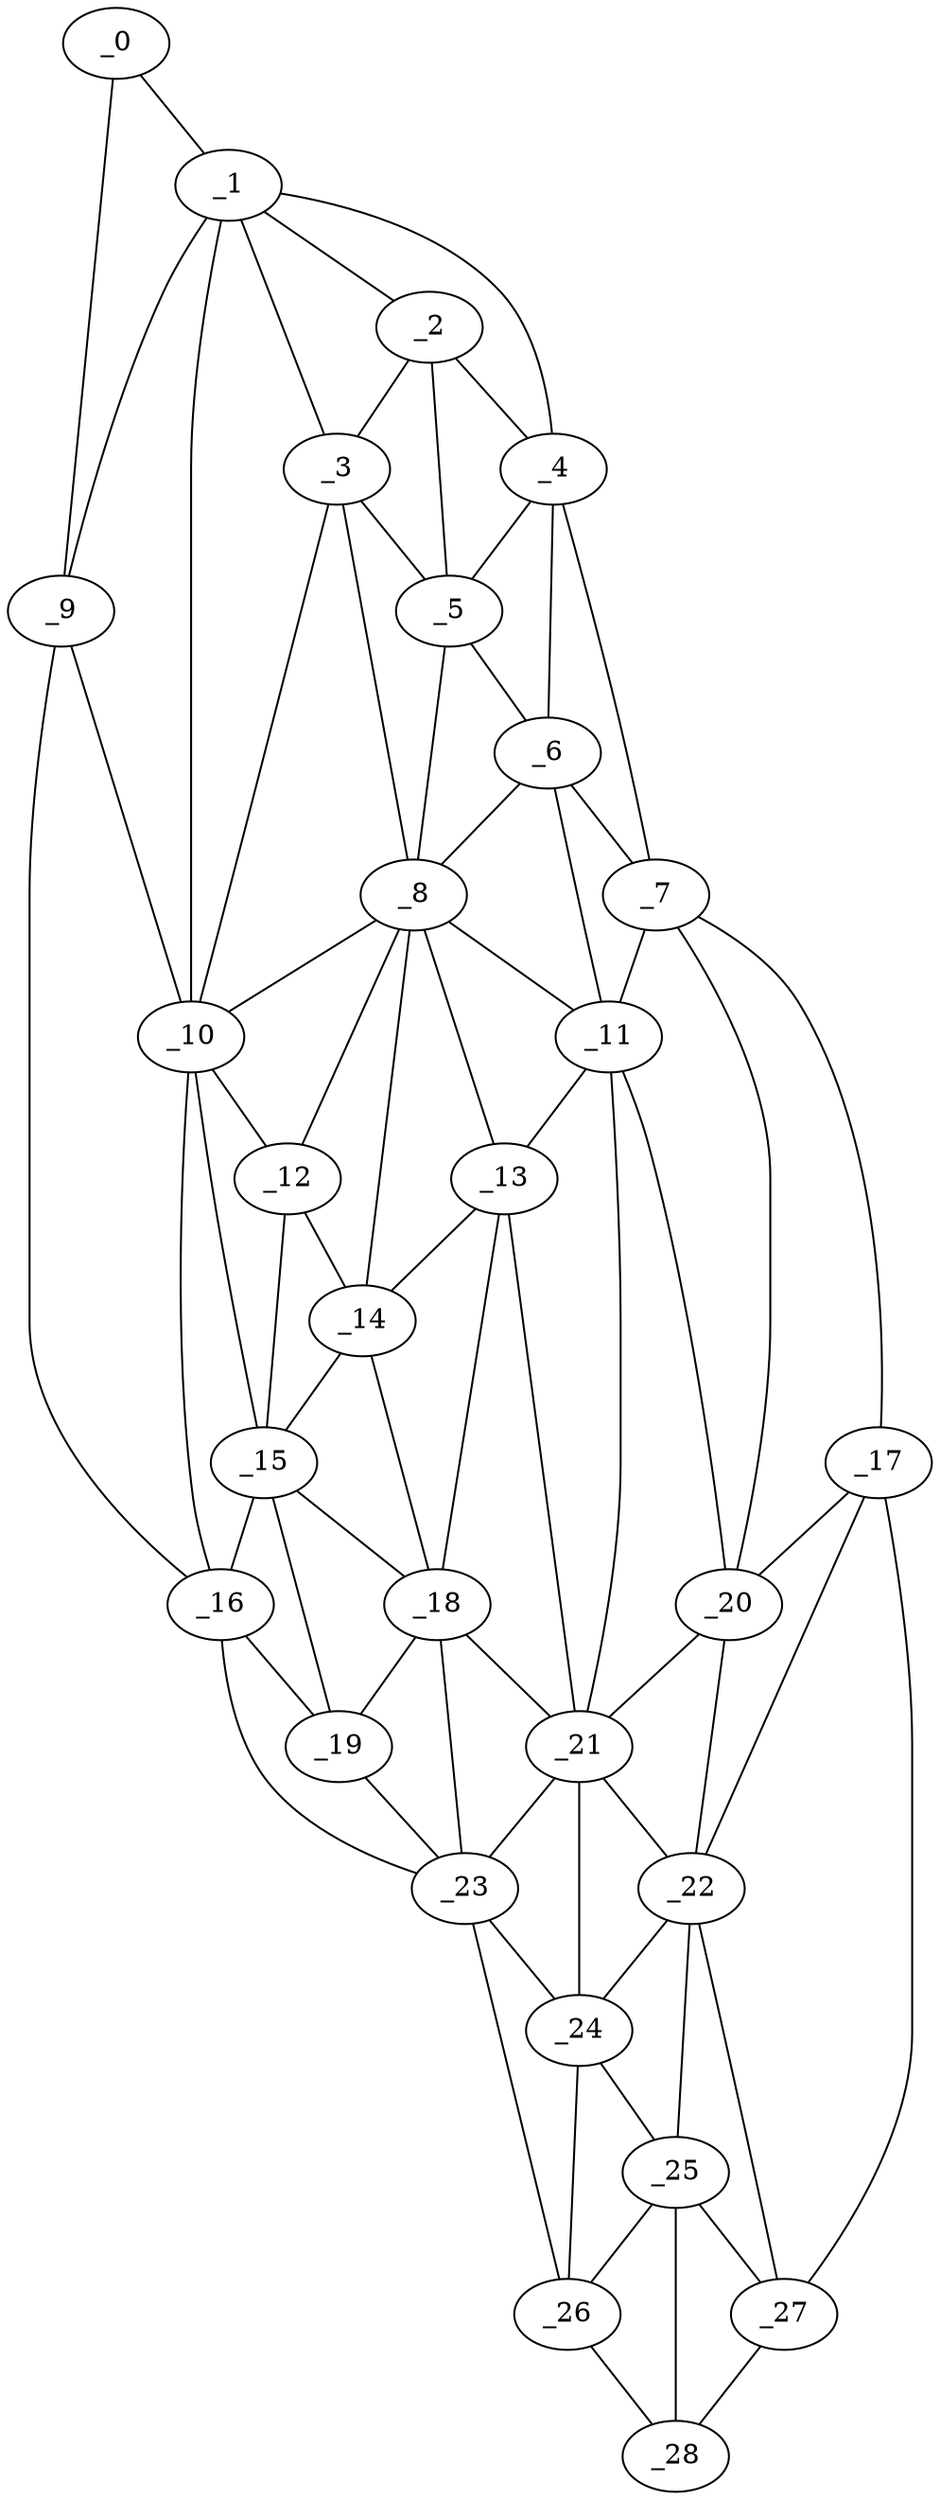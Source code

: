 graph "obj69__295.gxl" {
	_0	 [x=5,
		y=102];
	_1	 [x=7,
		y=90];
	_0 -- _1	 [valence=1];
	_9	 [x=54,
		y=110];
	_0 -- _9	 [valence=1];
	_2	 [x=21,
		y=71];
	_1 -- _2	 [valence=2];
	_3	 [x=29,
		y=69];
	_1 -- _3	 [valence=2];
	_4	 [x=32,
		y=52];
	_1 -- _4	 [valence=1];
	_1 -- _9	 [valence=2];
	_10	 [x=57,
		y=98];
	_1 -- _10	 [valence=2];
	_2 -- _3	 [valence=2];
	_2 -- _4	 [valence=2];
	_5	 [x=32,
		y=66];
	_2 -- _5	 [valence=2];
	_3 -- _5	 [valence=1];
	_8	 [x=54,
		y=76];
	_3 -- _8	 [valence=2];
	_3 -- _10	 [valence=2];
	_4 -- _5	 [valence=2];
	_6	 [x=39,
		y=63];
	_4 -- _6	 [valence=2];
	_7	 [x=50,
		y=34];
	_4 -- _7	 [valence=1];
	_5 -- _6	 [valence=2];
	_5 -- _8	 [valence=2];
	_6 -- _7	 [valence=1];
	_6 -- _8	 [valence=2];
	_11	 [x=58,
		y=66];
	_6 -- _11	 [valence=2];
	_7 -- _11	 [valence=2];
	_17	 [x=71,
		y=17];
	_7 -- _17	 [valence=1];
	_20	 [x=86,
		y=41];
	_7 -- _20	 [valence=1];
	_8 -- _10	 [valence=2];
	_8 -- _11	 [valence=2];
	_12	 [x=60,
		y=92];
	_8 -- _12	 [valence=1];
	_13	 [x=62,
		y=69];
	_8 -- _13	 [valence=1];
	_14	 [x=63,
		y=77];
	_8 -- _14	 [valence=2];
	_9 -- _10	 [valence=1];
	_16	 [x=70,
		y=104];
	_9 -- _16	 [valence=1];
	_10 -- _12	 [valence=2];
	_15	 [x=70,
		y=93];
	_10 -- _15	 [valence=2];
	_10 -- _16	 [valence=2];
	_11 -- _13	 [valence=2];
	_11 -- _20	 [valence=2];
	_21	 [x=87,
		y=58];
	_11 -- _21	 [valence=2];
	_12 -- _14	 [valence=2];
	_12 -- _15	 [valence=1];
	_13 -- _14	 [valence=2];
	_18	 [x=80,
		y=78];
	_13 -- _18	 [valence=2];
	_13 -- _21	 [valence=2];
	_14 -- _15	 [valence=2];
	_14 -- _18	 [valence=1];
	_15 -- _16	 [valence=2];
	_15 -- _18	 [valence=2];
	_19	 [x=85,
		y=90];
	_15 -- _19	 [valence=1];
	_16 -- _19	 [valence=1];
	_23	 [x=108,
		y=69];
	_16 -- _23	 [valence=1];
	_17 -- _20	 [valence=2];
	_22	 [x=103,
		y=42];
	_17 -- _22	 [valence=1];
	_27	 [x=123,
		y=26];
	_17 -- _27	 [valence=1];
	_18 -- _19	 [valence=2];
	_18 -- _21	 [valence=2];
	_18 -- _23	 [valence=1];
	_19 -- _23	 [valence=2];
	_20 -- _21	 [valence=2];
	_20 -- _22	 [valence=2];
	_21 -- _22	 [valence=2];
	_21 -- _23	 [valence=1];
	_24	 [x=109,
		y=52];
	_21 -- _24	 [valence=2];
	_22 -- _24	 [valence=1];
	_25	 [x=117,
		y=41];
	_22 -- _25	 [valence=2];
	_22 -- _27	 [valence=2];
	_23 -- _24	 [valence=2];
	_26	 [x=121,
		y=54];
	_23 -- _26	 [valence=1];
	_24 -- _25	 [valence=2];
	_24 -- _26	 [valence=2];
	_25 -- _26	 [valence=1];
	_25 -- _27	 [valence=1];
	_28	 [x=125,
		y=47];
	_25 -- _28	 [valence=1];
	_26 -- _28	 [valence=1];
	_27 -- _28	 [valence=1];
}
